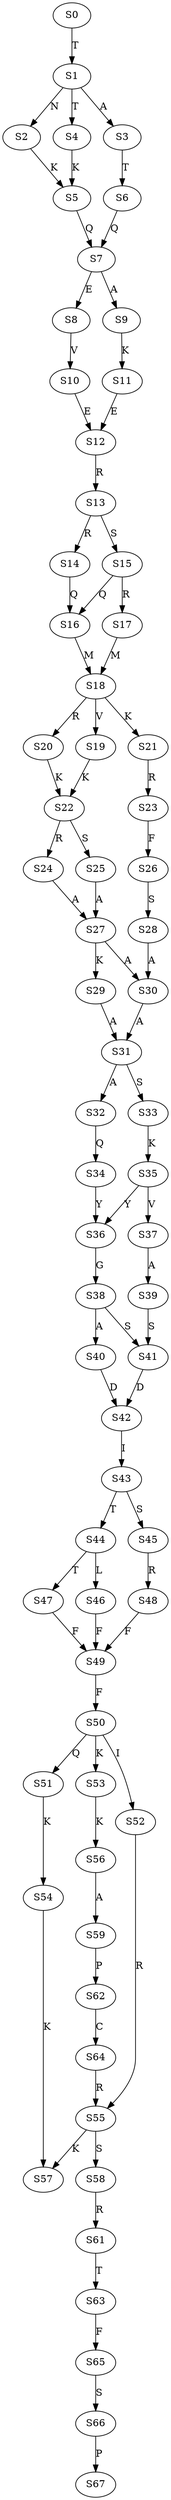 strict digraph  {
	S0 -> S1 [ label = T ];
	S1 -> S2 [ label = N ];
	S1 -> S3 [ label = A ];
	S1 -> S4 [ label = T ];
	S2 -> S5 [ label = K ];
	S3 -> S6 [ label = T ];
	S4 -> S5 [ label = K ];
	S5 -> S7 [ label = Q ];
	S6 -> S7 [ label = Q ];
	S7 -> S8 [ label = E ];
	S7 -> S9 [ label = A ];
	S8 -> S10 [ label = V ];
	S9 -> S11 [ label = K ];
	S10 -> S12 [ label = E ];
	S11 -> S12 [ label = E ];
	S12 -> S13 [ label = R ];
	S13 -> S14 [ label = R ];
	S13 -> S15 [ label = S ];
	S14 -> S16 [ label = Q ];
	S15 -> S17 [ label = R ];
	S15 -> S16 [ label = Q ];
	S16 -> S18 [ label = M ];
	S17 -> S18 [ label = M ];
	S18 -> S19 [ label = V ];
	S18 -> S20 [ label = R ];
	S18 -> S21 [ label = K ];
	S19 -> S22 [ label = K ];
	S20 -> S22 [ label = K ];
	S21 -> S23 [ label = R ];
	S22 -> S24 [ label = R ];
	S22 -> S25 [ label = S ];
	S23 -> S26 [ label = F ];
	S24 -> S27 [ label = A ];
	S25 -> S27 [ label = A ];
	S26 -> S28 [ label = S ];
	S27 -> S29 [ label = K ];
	S27 -> S30 [ label = A ];
	S28 -> S30 [ label = A ];
	S29 -> S31 [ label = A ];
	S30 -> S31 [ label = A ];
	S31 -> S32 [ label = A ];
	S31 -> S33 [ label = S ];
	S32 -> S34 [ label = Q ];
	S33 -> S35 [ label = K ];
	S34 -> S36 [ label = Y ];
	S35 -> S37 [ label = V ];
	S35 -> S36 [ label = Y ];
	S36 -> S38 [ label = G ];
	S37 -> S39 [ label = A ];
	S38 -> S40 [ label = A ];
	S38 -> S41 [ label = S ];
	S39 -> S41 [ label = S ];
	S40 -> S42 [ label = D ];
	S41 -> S42 [ label = D ];
	S42 -> S43 [ label = I ];
	S43 -> S44 [ label = T ];
	S43 -> S45 [ label = S ];
	S44 -> S46 [ label = L ];
	S44 -> S47 [ label = T ];
	S45 -> S48 [ label = R ];
	S46 -> S49 [ label = F ];
	S47 -> S49 [ label = F ];
	S48 -> S49 [ label = F ];
	S49 -> S50 [ label = F ];
	S50 -> S51 [ label = Q ];
	S50 -> S52 [ label = I ];
	S50 -> S53 [ label = K ];
	S51 -> S54 [ label = K ];
	S52 -> S55 [ label = R ];
	S53 -> S56 [ label = K ];
	S54 -> S57 [ label = K ];
	S55 -> S57 [ label = K ];
	S55 -> S58 [ label = S ];
	S56 -> S59 [ label = A ];
	S58 -> S61 [ label = R ];
	S59 -> S62 [ label = P ];
	S61 -> S63 [ label = T ];
	S62 -> S64 [ label = C ];
	S63 -> S65 [ label = F ];
	S64 -> S55 [ label = R ];
	S65 -> S66 [ label = S ];
	S66 -> S67 [ label = P ];
}
